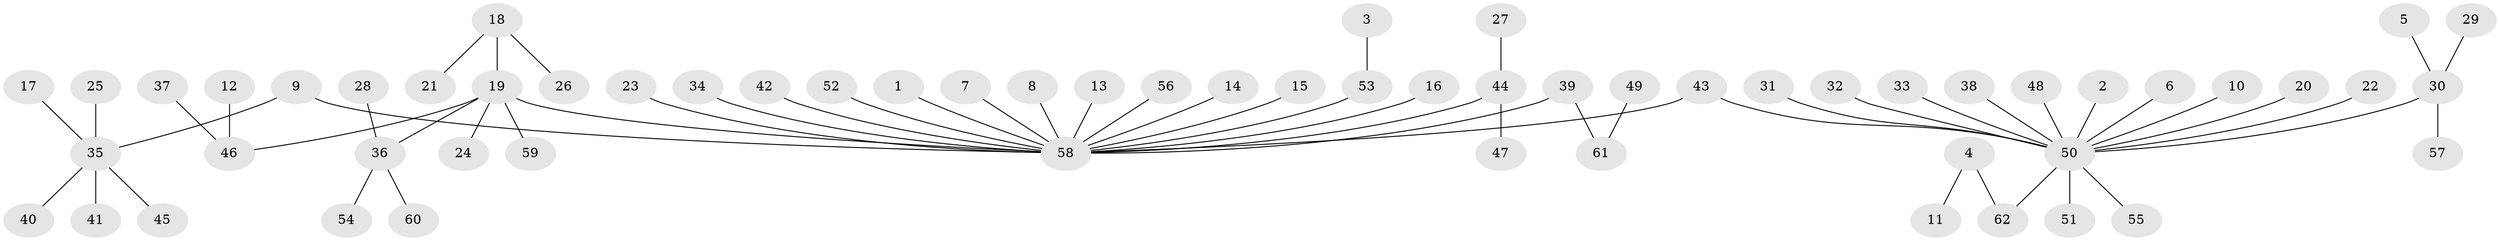 // original degree distribution, {8: 0.008130081300813009, 21: 0.008130081300813009, 1: 0.6422764227642277, 3: 0.06504065040650407, 2: 0.1951219512195122, 5: 0.032520325203252036, 6: 0.016260162601626018, 4: 0.016260162601626018, 17: 0.008130081300813009, 7: 0.008130081300813009}
// Generated by graph-tools (version 1.1) at 2025/36/03/04/25 23:36:57]
// undirected, 62 vertices, 61 edges
graph export_dot {
  node [color=gray90,style=filled];
  1;
  2;
  3;
  4;
  5;
  6;
  7;
  8;
  9;
  10;
  11;
  12;
  13;
  14;
  15;
  16;
  17;
  18;
  19;
  20;
  21;
  22;
  23;
  24;
  25;
  26;
  27;
  28;
  29;
  30;
  31;
  32;
  33;
  34;
  35;
  36;
  37;
  38;
  39;
  40;
  41;
  42;
  43;
  44;
  45;
  46;
  47;
  48;
  49;
  50;
  51;
  52;
  53;
  54;
  55;
  56;
  57;
  58;
  59;
  60;
  61;
  62;
  1 -- 58 [weight=1.0];
  2 -- 50 [weight=1.0];
  3 -- 53 [weight=1.0];
  4 -- 11 [weight=1.0];
  4 -- 62 [weight=1.0];
  5 -- 30 [weight=1.0];
  6 -- 50 [weight=1.0];
  7 -- 58 [weight=1.0];
  8 -- 58 [weight=1.0];
  9 -- 35 [weight=1.0];
  9 -- 58 [weight=1.0];
  10 -- 50 [weight=1.0];
  12 -- 46 [weight=1.0];
  13 -- 58 [weight=1.0];
  14 -- 58 [weight=1.0];
  15 -- 58 [weight=1.0];
  16 -- 58 [weight=1.0];
  17 -- 35 [weight=1.0];
  18 -- 19 [weight=1.0];
  18 -- 21 [weight=1.0];
  18 -- 26 [weight=1.0];
  19 -- 24 [weight=1.0];
  19 -- 36 [weight=1.0];
  19 -- 46 [weight=1.0];
  19 -- 58 [weight=1.0];
  19 -- 59 [weight=1.0];
  20 -- 50 [weight=1.0];
  22 -- 50 [weight=1.0];
  23 -- 58 [weight=1.0];
  25 -- 35 [weight=1.0];
  27 -- 44 [weight=1.0];
  28 -- 36 [weight=1.0];
  29 -- 30 [weight=1.0];
  30 -- 50 [weight=1.0];
  30 -- 57 [weight=1.0];
  31 -- 50 [weight=1.0];
  32 -- 50 [weight=1.0];
  33 -- 50 [weight=1.0];
  34 -- 58 [weight=1.0];
  35 -- 40 [weight=1.0];
  35 -- 41 [weight=1.0];
  35 -- 45 [weight=1.0];
  36 -- 54 [weight=1.0];
  36 -- 60 [weight=1.0];
  37 -- 46 [weight=1.0];
  38 -- 50 [weight=1.0];
  39 -- 58 [weight=1.0];
  39 -- 61 [weight=1.0];
  42 -- 58 [weight=1.0];
  43 -- 50 [weight=1.0];
  43 -- 58 [weight=1.0];
  44 -- 47 [weight=1.0];
  44 -- 58 [weight=1.0];
  48 -- 50 [weight=1.0];
  49 -- 61 [weight=1.0];
  50 -- 51 [weight=1.0];
  50 -- 55 [weight=1.0];
  50 -- 62 [weight=1.0];
  52 -- 58 [weight=1.0];
  53 -- 58 [weight=1.0];
  56 -- 58 [weight=1.0];
}
